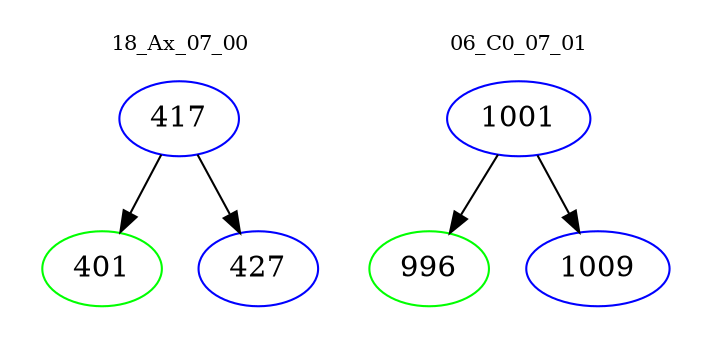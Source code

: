 digraph{
subgraph cluster_0 {
color = white
label = "18_Ax_07_00";
fontsize=10;
T0_417 [label="417", color="blue"]
T0_417 -> T0_401 [color="black"]
T0_401 [label="401", color="green"]
T0_417 -> T0_427 [color="black"]
T0_427 [label="427", color="blue"]
}
subgraph cluster_1 {
color = white
label = "06_C0_07_01";
fontsize=10;
T1_1001 [label="1001", color="blue"]
T1_1001 -> T1_996 [color="black"]
T1_996 [label="996", color="green"]
T1_1001 -> T1_1009 [color="black"]
T1_1009 [label="1009", color="blue"]
}
}
